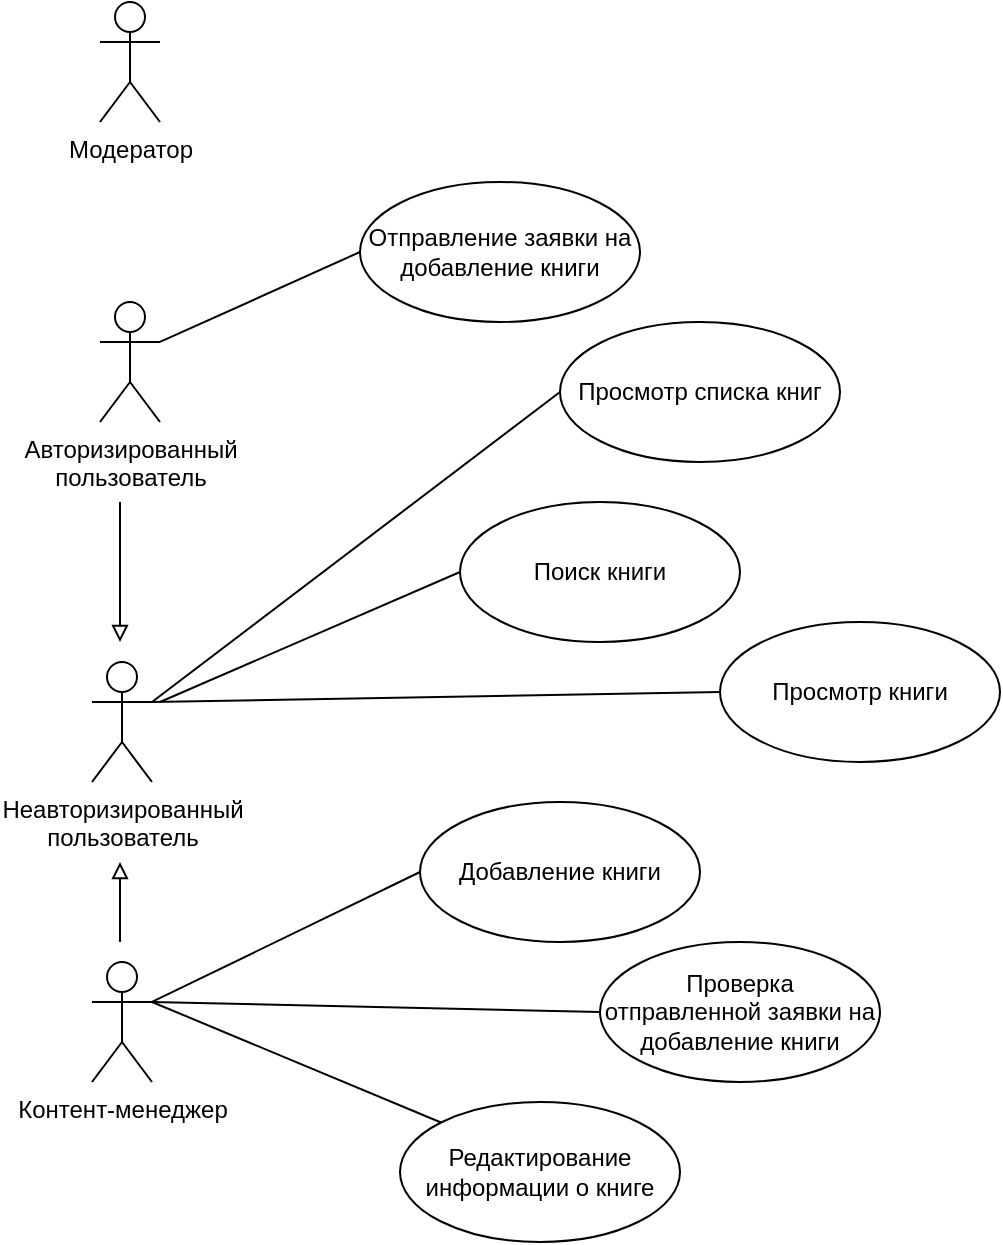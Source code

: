 <mxfile version="17.4.0" type="device"><diagram id="0wLRPm-f4-ZVEVKWT5VY" name="Page-1"><mxGraphModel dx="1248" dy="701" grid="1" gridSize="10" guides="1" tooltips="1" connect="1" arrows="1" fold="1" page="1" pageScale="1" pageWidth="827" pageHeight="1169" math="0" shadow="0"><root><mxCell id="0"/><mxCell id="1" parent="0"/><mxCell id="ItbNnKrzsRWCVYTxVHOZ-1" value="Авторизированный &lt;br&gt;пользователь" style="shape=umlActor;verticalLabelPosition=bottom;verticalAlign=top;html=1;" vertex="1" parent="1"><mxGeometry x="70" y="160" width="30" height="60" as="geometry"/></mxCell><mxCell id="ItbNnKrzsRWCVYTxVHOZ-2" value="Контент-менеджер" style="shape=umlActor;verticalLabelPosition=bottom;verticalAlign=top;html=1;" vertex="1" parent="1"><mxGeometry x="66" y="490" width="30" height="60" as="geometry"/></mxCell><mxCell id="ItbNnKrzsRWCVYTxVHOZ-3" value="Модератор" style="shape=umlActor;verticalLabelPosition=bottom;verticalAlign=top;html=1;" vertex="1" parent="1"><mxGeometry x="70" y="10" width="30" height="60" as="geometry"/></mxCell><mxCell id="ItbNnKrzsRWCVYTxVHOZ-4" value="Неавторизированный &lt;br&gt;пользователь" style="shape=umlActor;verticalLabelPosition=bottom;verticalAlign=top;html=1;" vertex="1" parent="1"><mxGeometry x="66" y="340" width="30" height="60" as="geometry"/></mxCell><mxCell id="ItbNnKrzsRWCVYTxVHOZ-9" value="Просмотр книги" style="ellipse;whiteSpace=wrap;html=1;" vertex="1" parent="1"><mxGeometry x="380" y="320" width="140" height="70" as="geometry"/></mxCell><mxCell id="ItbNnKrzsRWCVYTxVHOZ-10" value="Добавление книги" style="ellipse;whiteSpace=wrap;html=1;" vertex="1" parent="1"><mxGeometry x="230" y="410" width="140" height="70" as="geometry"/></mxCell><mxCell id="ItbNnKrzsRWCVYTxVHOZ-11" value="Редактирование информации о книге" style="ellipse;whiteSpace=wrap;html=1;" vertex="1" parent="1"><mxGeometry x="220" y="560" width="140" height="70" as="geometry"/></mxCell><mxCell id="ItbNnKrzsRWCVYTxVHOZ-12" value="Отправление заявки на добавление книги" style="ellipse;whiteSpace=wrap;html=1;" vertex="1" parent="1"><mxGeometry x="200" y="100" width="140" height="70" as="geometry"/></mxCell><mxCell id="ItbNnKrzsRWCVYTxVHOZ-13" value="Проверка &lt;br&gt;отправленной заявки на добавление книги" style="ellipse;whiteSpace=wrap;html=1;" vertex="1" parent="1"><mxGeometry x="320" y="480" width="140" height="70" as="geometry"/></mxCell><mxCell id="ItbNnKrzsRWCVYTxVHOZ-14" value="Поиск книги" style="ellipse;whiteSpace=wrap;html=1;" vertex="1" parent="1"><mxGeometry x="250" y="260" width="140" height="70" as="geometry"/></mxCell><mxCell id="ItbNnKrzsRWCVYTxVHOZ-15" value="Просмотр списка книг" style="ellipse;whiteSpace=wrap;html=1;" vertex="1" parent="1"><mxGeometry x="300" y="170" width="140" height="70" as="geometry"/></mxCell><mxCell id="ItbNnKrzsRWCVYTxVHOZ-21" value="" style="endArrow=none;startArrow=none;endFill=0;startFill=0;html=1;rounded=0;entryX=0;entryY=0.5;entryDx=0;entryDy=0;" edge="1" parent="1" target="ItbNnKrzsRWCVYTxVHOZ-14"><mxGeometry width="160" relative="1" as="geometry"><mxPoint x="100" y="360" as="sourcePoint"/><mxPoint x="450" y="330" as="targetPoint"/></mxGeometry></mxCell><mxCell id="ItbNnKrzsRWCVYTxVHOZ-24" value="" style="endArrow=none;startArrow=none;endFill=0;startFill=0;html=1;rounded=0;entryX=0;entryY=0.5;entryDx=0;entryDy=0;exitX=1;exitY=0.333;exitDx=0;exitDy=0;exitPerimeter=0;" edge="1" parent="1" source="ItbNnKrzsRWCVYTxVHOZ-4" target="ItbNnKrzsRWCVYTxVHOZ-9"><mxGeometry width="160" relative="1" as="geometry"><mxPoint x="470" y="385" as="sourcePoint"/><mxPoint x="680" y="380" as="targetPoint"/></mxGeometry></mxCell><mxCell id="ItbNnKrzsRWCVYTxVHOZ-25" value="" style="endArrow=block;startArrow=none;endFill=0;startFill=0;html=1;rounded=0;" edge="1" parent="1"><mxGeometry width="160" relative="1" as="geometry"><mxPoint x="80" y="260" as="sourcePoint"/><mxPoint x="80" y="330" as="targetPoint"/></mxGeometry></mxCell><mxCell id="ItbNnKrzsRWCVYTxVHOZ-26" value="" style="endArrow=none;startArrow=none;endFill=0;startFill=0;html=1;rounded=0;entryX=0;entryY=0.5;entryDx=0;entryDy=0;exitX=1;exitY=0.333;exitDx=0;exitDy=0;exitPerimeter=0;" edge="1" parent="1" source="ItbNnKrzsRWCVYTxVHOZ-4" target="ItbNnKrzsRWCVYTxVHOZ-15"><mxGeometry width="160" relative="1" as="geometry"><mxPoint x="110" y="370" as="sourcePoint"/><mxPoint x="330" y="385" as="targetPoint"/></mxGeometry></mxCell><mxCell id="ItbNnKrzsRWCVYTxVHOZ-27" value="" style="endArrow=none;startArrow=none;endFill=0;startFill=0;html=1;rounded=0;entryX=0;entryY=0.5;entryDx=0;entryDy=0;exitX=1;exitY=0.333;exitDx=0;exitDy=0;exitPerimeter=0;" edge="1" parent="1" source="ItbNnKrzsRWCVYTxVHOZ-1" target="ItbNnKrzsRWCVYTxVHOZ-12"><mxGeometry width="160" relative="1" as="geometry"><mxPoint x="110" y="370" as="sourcePoint"/><mxPoint x="330" y="225" as="targetPoint"/></mxGeometry></mxCell><mxCell id="ItbNnKrzsRWCVYTxVHOZ-28" value="" style="endArrow=block;startArrow=none;endFill=0;startFill=0;html=1;rounded=0;" edge="1" parent="1"><mxGeometry width="160" relative="1" as="geometry"><mxPoint x="80" y="480" as="sourcePoint"/><mxPoint x="80" y="440" as="targetPoint"/></mxGeometry></mxCell><mxCell id="ItbNnKrzsRWCVYTxVHOZ-29" value="" style="endArrow=none;startArrow=none;endFill=0;startFill=0;html=1;rounded=0;entryX=0;entryY=0.5;entryDx=0;entryDy=0;exitX=1;exitY=0.333;exitDx=0;exitDy=0;exitPerimeter=0;" edge="1" parent="1" source="ItbNnKrzsRWCVYTxVHOZ-2" target="ItbNnKrzsRWCVYTxVHOZ-10"><mxGeometry width="160" relative="1" as="geometry"><mxPoint x="106" y="370" as="sourcePoint"/><mxPoint x="330" y="385" as="targetPoint"/></mxGeometry></mxCell><mxCell id="ItbNnKrzsRWCVYTxVHOZ-30" value="" style="endArrow=none;startArrow=none;endFill=0;startFill=0;html=1;rounded=0;entryX=0;entryY=0.5;entryDx=0;entryDy=0;exitX=1;exitY=0.333;exitDx=0;exitDy=0;exitPerimeter=0;" edge="1" parent="1" source="ItbNnKrzsRWCVYTxVHOZ-2" target="ItbNnKrzsRWCVYTxVHOZ-13"><mxGeometry width="160" relative="1" as="geometry"><mxPoint x="106" y="520" as="sourcePoint"/><mxPoint x="240" y="455" as="targetPoint"/></mxGeometry></mxCell><mxCell id="ItbNnKrzsRWCVYTxVHOZ-31" value="" style="endArrow=none;startArrow=none;endFill=0;startFill=0;html=1;rounded=0;entryX=0;entryY=0;entryDx=0;entryDy=0;exitX=1;exitY=0.333;exitDx=0;exitDy=0;exitPerimeter=0;" edge="1" parent="1" source="ItbNnKrzsRWCVYTxVHOZ-2" target="ItbNnKrzsRWCVYTxVHOZ-11"><mxGeometry width="160" relative="1" as="geometry"><mxPoint x="106" y="520" as="sourcePoint"/><mxPoint x="330" y="525" as="targetPoint"/></mxGeometry></mxCell></root></mxGraphModel></diagram></mxfile>